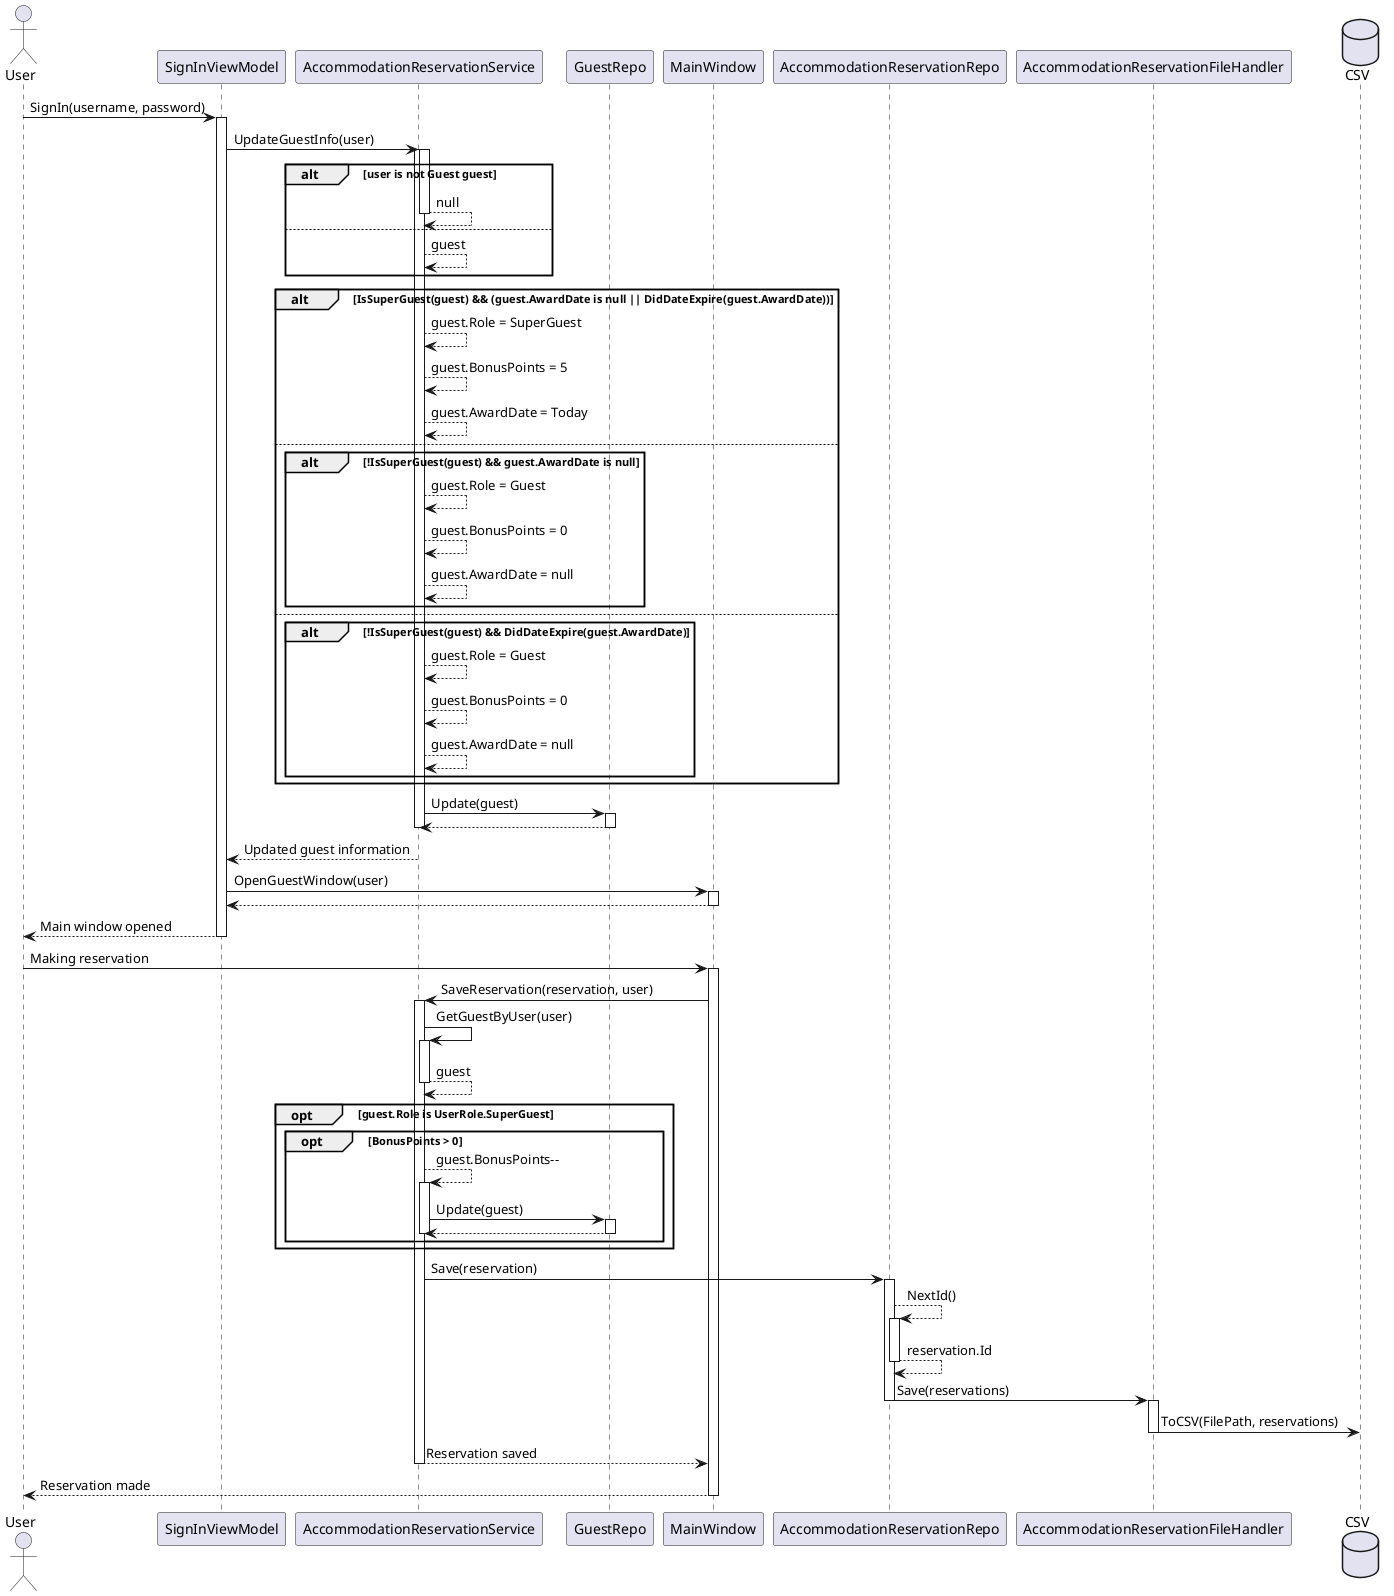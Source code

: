 @startuml SuperGuest Sequence Diagram

actor User

User -> SignInViewModel : SignIn(username, password)

activate SignInViewModel
    SignInViewModel -> AccommodationReservationService : UpdateGuestInfo(user)
    activate AccommodationReservationService
    
    alt user is not Guest guest
        activate AccommodationReservationService
            AccommodationReservationService --> AccommodationReservationService : null
        deactivate AccommodationReservationService
        else 
        AccommodationReservationService --> AccommodationReservationService : guest
        end
        alt IsSuperGuest(guest) && (guest.AwardDate is null || DidDateExpire(guest.AwardDate))
                AccommodationReservationService --> AccommodationReservationService : guest.Role = SuperGuest
                AccommodationReservationService --> AccommodationReservationService : guest.BonusPoints = 5
                AccommodationReservationService --> AccommodationReservationService : guest.AwardDate = Today
        else
            alt !IsSuperGuest(guest) && guest.AwardDate is null
                    AccommodationReservationService --> AccommodationReservationService : guest.Role = Guest
                    AccommodationReservationService --> AccommodationReservationService : guest.BonusPoints = 0
                    AccommodationReservationService --> AccommodationReservationService : guest.AwardDate = null
            end
            else
            alt !IsSuperGuest(guest) && DidDateExpire(guest.AwardDate)
                    AccommodationReservationService --> AccommodationReservationService : guest.Role = Guest
                    AccommodationReservationService --> AccommodationReservationService : guest.BonusPoints = 0
                    AccommodationReservationService --> AccommodationReservationService : guest.AwardDate = null
            end
    end
            activate AccommodationReservationService
                AccommodationReservationService -> GuestRepo : Update(guest)
                activate GuestRepo
                    GuestRepo --> AccommodationReservationService
                deactivate GuestRepo
            deactivate AccommodationReservationService

    AccommodationReservationService --> SignInViewModel : Updated guest information
    deactivate AccommodationReservationService

    SignInViewModel -> MainWindow : OpenGuestWindow(user)
    activate MainWindow
    MainWindow --> SignInViewModel
    deactivate MainWindow

    SignInViewModel --> User : Main window opened
    deactivate SignInViewModel

    User -> MainWindow : Making reservation
    activate MainWindow
    MainWindow -> AccommodationReservationService : SaveReservation(reservation, user)
    activate AccommodationReservationService
        AccommodationReservationService -> AccommodationReservationService : GetGuestByUser(user)
        activate AccommodationReservationService
            AccommodationReservationService --> AccommodationReservationService : guest
        deactivate AccommodationReservationService
            opt guest.Role is UserRole.SuperGuest
            opt BonusPoints > 0
                AccommodationReservationService --> AccommodationReservationService : guest.BonusPoints--
                activate AccommodationReservationService
                    AccommodationReservationService -> GuestRepo : Update(guest)
                    activate GuestRepo
                        GuestRepo --> AccommodationReservationService
                    deactivate GuestRepo
                deactivate AccommodationReservationService
            end
        end

    AccommodationReservationService -> AccommodationReservationRepo: Save(reservation)
        activate AccommodationReservationRepo
        AccommodationReservationRepo --> AccommodationReservationRepo : NextId()
        activate AccommodationReservationRepo 
            AccommodationReservationRepo --> AccommodationReservationRepo : reservation.Id
        deactivate AccommodationReservationRepo 
            AccommodationReservationRepo-> AccommodationReservationFileHandler : Save(reservations)
        deactivate AccommodationReservationRepo
            activate AccommodationReservationFileHandler
            database CSV
            AccommodationReservationFileHandler -> CSV : ToCSV(FilePath, reservations)
            deactivate AccommodationReservationFileHandler
        AccommodationReservationService --> MainWindow : Reservation saved
    deactivate AccommodationReservationService

    MainWindow --> User : Reservation made
    deactivate MainWindow

deactivate User

@enduml